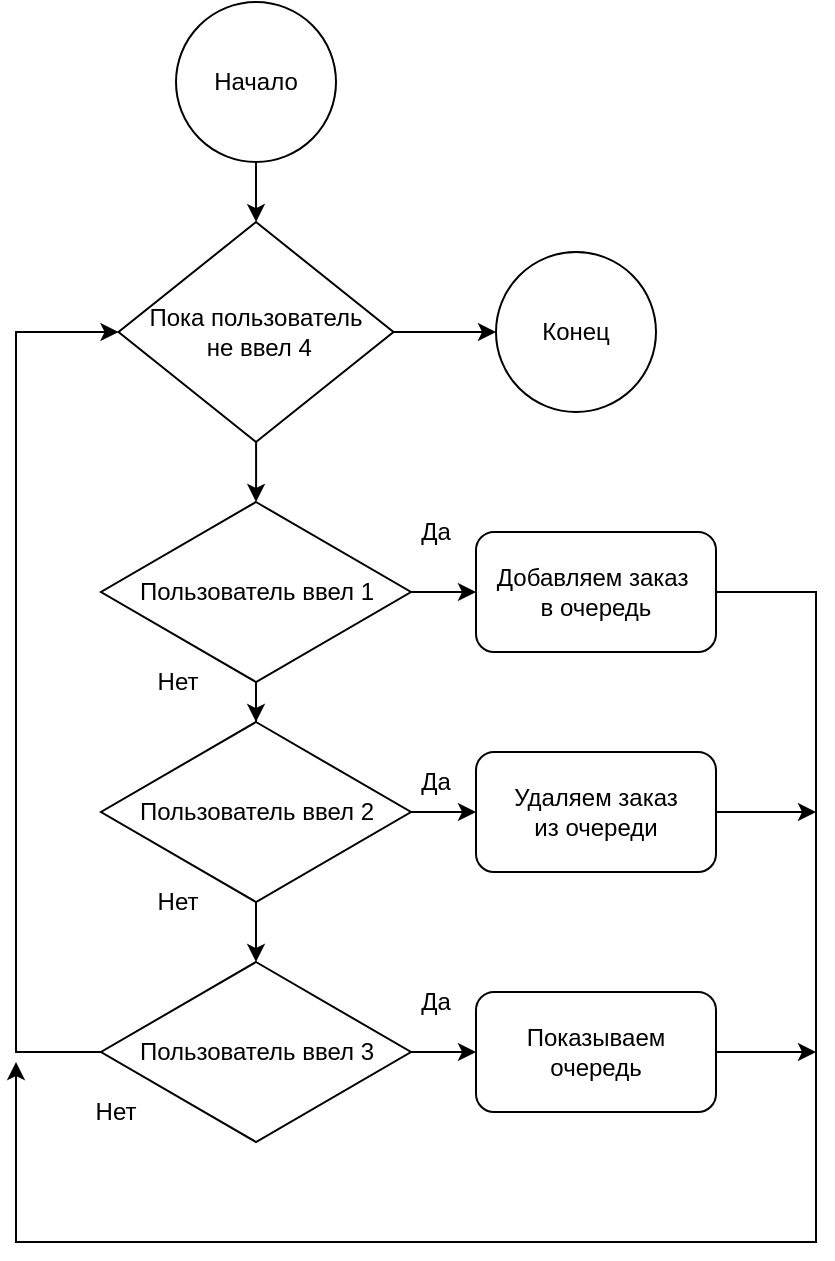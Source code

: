 <mxfile version="21.3.8" type="github">
  <diagram name="Страница 1" id="t51-01wL2G1vsegapOZN">
    <mxGraphModel dx="1434" dy="796" grid="1" gridSize="10" guides="1" tooltips="1" connect="1" arrows="1" fold="1" page="1" pageScale="1" pageWidth="827" pageHeight="1169" math="0" shadow="0">
      <root>
        <mxCell id="0" />
        <mxCell id="1" parent="0" />
        <mxCell id="7dKSkmbmstNWWW0OIYT7-43" value="" style="edgeStyle=orthogonalEdgeStyle;rounded=0;orthogonalLoop=1;jettySize=auto;html=1;" edge="1" parent="1" source="7dKSkmbmstNWWW0OIYT7-3" target="7dKSkmbmstNWWW0OIYT7-35">
          <mxGeometry relative="1" as="geometry" />
        </mxCell>
        <mxCell id="7dKSkmbmstNWWW0OIYT7-3" value="Начало" style="ellipse;whiteSpace=wrap;html=1;aspect=fixed;" vertex="1" parent="1">
          <mxGeometry x="160" y="100" width="80" height="80" as="geometry" />
        </mxCell>
        <mxCell id="7dKSkmbmstNWWW0OIYT7-36" value="" style="edgeStyle=orthogonalEdgeStyle;rounded=0;orthogonalLoop=1;jettySize=auto;html=1;" edge="1" parent="1" source="7dKSkmbmstNWWW0OIYT7-31" target="7dKSkmbmstNWWW0OIYT7-33">
          <mxGeometry relative="1" as="geometry" />
        </mxCell>
        <mxCell id="7dKSkmbmstNWWW0OIYT7-47" value="" style="edgeStyle=orthogonalEdgeStyle;rounded=0;orthogonalLoop=1;jettySize=auto;html=1;" edge="1" parent="1" source="7dKSkmbmstNWWW0OIYT7-31" target="7dKSkmbmstNWWW0OIYT7-46">
          <mxGeometry relative="1" as="geometry" />
        </mxCell>
        <mxCell id="7dKSkmbmstNWWW0OIYT7-31" value="Пользователь ввел 1" style="rhombus;whiteSpace=wrap;html=1;" vertex="1" parent="1">
          <mxGeometry x="122.5" y="350" width="155" height="90" as="geometry" />
        </mxCell>
        <mxCell id="7dKSkmbmstNWWW0OIYT7-37" value="" style="edgeStyle=orthogonalEdgeStyle;rounded=0;orthogonalLoop=1;jettySize=auto;html=1;" edge="1" parent="1" source="7dKSkmbmstNWWW0OIYT7-33" target="7dKSkmbmstNWWW0OIYT7-34">
          <mxGeometry relative="1" as="geometry" />
        </mxCell>
        <mxCell id="7dKSkmbmstNWWW0OIYT7-49" value="" style="edgeStyle=orthogonalEdgeStyle;rounded=0;orthogonalLoop=1;jettySize=auto;html=1;" edge="1" parent="1" source="7dKSkmbmstNWWW0OIYT7-33" target="7dKSkmbmstNWWW0OIYT7-48">
          <mxGeometry relative="1" as="geometry" />
        </mxCell>
        <mxCell id="7dKSkmbmstNWWW0OIYT7-33" value="Пользователь ввел 2" style="rhombus;whiteSpace=wrap;html=1;" vertex="1" parent="1">
          <mxGeometry x="122.5" y="460" width="155" height="90" as="geometry" />
        </mxCell>
        <mxCell id="7dKSkmbmstNWWW0OIYT7-51" value="" style="edgeStyle=orthogonalEdgeStyle;rounded=0;orthogonalLoop=1;jettySize=auto;html=1;" edge="1" parent="1" source="7dKSkmbmstNWWW0OIYT7-34" target="7dKSkmbmstNWWW0OIYT7-50">
          <mxGeometry relative="1" as="geometry" />
        </mxCell>
        <mxCell id="7dKSkmbmstNWWW0OIYT7-34" value="Пользователь ввел 3" style="rhombus;whiteSpace=wrap;html=1;" vertex="1" parent="1">
          <mxGeometry x="122.5" y="580" width="155" height="90" as="geometry" />
        </mxCell>
        <mxCell id="7dKSkmbmstNWWW0OIYT7-45" value="" style="edgeStyle=orthogonalEdgeStyle;rounded=0;orthogonalLoop=1;jettySize=auto;html=1;" edge="1" parent="1" source="7dKSkmbmstNWWW0OIYT7-35" target="7dKSkmbmstNWWW0OIYT7-31">
          <mxGeometry relative="1" as="geometry" />
        </mxCell>
        <mxCell id="7dKSkmbmstNWWW0OIYT7-55" value="" style="edgeStyle=orthogonalEdgeStyle;rounded=0;orthogonalLoop=1;jettySize=auto;html=1;" edge="1" parent="1" source="7dKSkmbmstNWWW0OIYT7-35" target="7dKSkmbmstNWWW0OIYT7-54">
          <mxGeometry relative="1" as="geometry" />
        </mxCell>
        <mxCell id="7dKSkmbmstNWWW0OIYT7-35" value="Пока пользователь&lt;br&gt;&amp;nbsp;не ввел 4" style="rhombus;whiteSpace=wrap;html=1;" vertex="1" parent="1">
          <mxGeometry x="131.25" y="210" width="137.5" height="110" as="geometry" />
        </mxCell>
        <mxCell id="7dKSkmbmstNWWW0OIYT7-39" value="Нет" style="text;html=1;strokeColor=none;fillColor=none;align=center;verticalAlign=middle;whiteSpace=wrap;rounded=0;" vertex="1" parent="1">
          <mxGeometry x="131.25" y="425" width="60" height="30" as="geometry" />
        </mxCell>
        <mxCell id="7dKSkmbmstNWWW0OIYT7-40" value="Нет" style="text;html=1;strokeColor=none;fillColor=none;align=center;verticalAlign=middle;whiteSpace=wrap;rounded=0;" vertex="1" parent="1">
          <mxGeometry x="131.25" y="535" width="60" height="30" as="geometry" />
        </mxCell>
        <mxCell id="7dKSkmbmstNWWW0OIYT7-46" value="Добавляем заказ&amp;nbsp;&lt;br&gt;в очередь" style="rounded=1;whiteSpace=wrap;html=1;" vertex="1" parent="1">
          <mxGeometry x="310" y="365" width="120" height="60" as="geometry" />
        </mxCell>
        <mxCell id="7dKSkmbmstNWWW0OIYT7-48" value="Удаляем заказ&lt;br&gt;из очереди" style="rounded=1;whiteSpace=wrap;html=1;" vertex="1" parent="1">
          <mxGeometry x="310" y="475" width="120" height="60" as="geometry" />
        </mxCell>
        <mxCell id="7dKSkmbmstNWWW0OIYT7-50" value="Показываем очередь" style="rounded=1;whiteSpace=wrap;html=1;" vertex="1" parent="1">
          <mxGeometry x="310" y="595" width="120" height="60" as="geometry" />
        </mxCell>
        <mxCell id="7dKSkmbmstNWWW0OIYT7-52" value="" style="endArrow=classic;html=1;rounded=0;exitX=0;exitY=0.5;exitDx=0;exitDy=0;entryX=0;entryY=0.5;entryDx=0;entryDy=0;" edge="1" parent="1" source="7dKSkmbmstNWWW0OIYT7-34" target="7dKSkmbmstNWWW0OIYT7-35">
          <mxGeometry width="50" height="50" relative="1" as="geometry">
            <mxPoint y="690" as="sourcePoint" />
            <mxPoint x="50" y="640" as="targetPoint" />
            <Array as="points">
              <mxPoint x="80" y="625" />
              <mxPoint x="80" y="265" />
            </Array>
          </mxGeometry>
        </mxCell>
        <mxCell id="7dKSkmbmstNWWW0OIYT7-53" value="Нет" style="text;html=1;strokeColor=none;fillColor=none;align=center;verticalAlign=middle;whiteSpace=wrap;rounded=0;" vertex="1" parent="1">
          <mxGeometry x="100" y="640" width="60" height="30" as="geometry" />
        </mxCell>
        <mxCell id="7dKSkmbmstNWWW0OIYT7-54" value="Конец" style="ellipse;whiteSpace=wrap;html=1;" vertex="1" parent="1">
          <mxGeometry x="320" y="225" width="80" height="80" as="geometry" />
        </mxCell>
        <mxCell id="7dKSkmbmstNWWW0OIYT7-56" value="" style="endArrow=classic;html=1;rounded=0;exitX=1;exitY=0.5;exitDx=0;exitDy=0;" edge="1" parent="1" source="7dKSkmbmstNWWW0OIYT7-46">
          <mxGeometry width="50" height="50" relative="1" as="geometry">
            <mxPoint x="460" y="400" as="sourcePoint" />
            <mxPoint x="80" y="630" as="targetPoint" />
            <Array as="points">
              <mxPoint x="480" y="395" />
              <mxPoint x="480" y="720" />
              <mxPoint x="80" y="720" />
            </Array>
          </mxGeometry>
        </mxCell>
        <mxCell id="7dKSkmbmstNWWW0OIYT7-57" value="" style="endArrow=classic;html=1;rounded=0;exitX=1;exitY=0.5;exitDx=0;exitDy=0;" edge="1" parent="1" source="7dKSkmbmstNWWW0OIYT7-48">
          <mxGeometry width="50" height="50" relative="1" as="geometry">
            <mxPoint x="490" y="550" as="sourcePoint" />
            <mxPoint x="480" y="505" as="targetPoint" />
          </mxGeometry>
        </mxCell>
        <mxCell id="7dKSkmbmstNWWW0OIYT7-58" value="" style="endArrow=classic;html=1;rounded=0;exitX=1;exitY=0.5;exitDx=0;exitDy=0;" edge="1" parent="1" source="7dKSkmbmstNWWW0OIYT7-50">
          <mxGeometry width="50" height="50" relative="1" as="geometry">
            <mxPoint x="560" y="760" as="sourcePoint" />
            <mxPoint x="480" y="625" as="targetPoint" />
          </mxGeometry>
        </mxCell>
        <mxCell id="7dKSkmbmstNWWW0OIYT7-59" value="Да" style="text;html=1;strokeColor=none;fillColor=none;align=center;verticalAlign=middle;whiteSpace=wrap;rounded=0;" vertex="1" parent="1">
          <mxGeometry x="260" y="585" width="60" height="30" as="geometry" />
        </mxCell>
        <mxCell id="7dKSkmbmstNWWW0OIYT7-60" value="Да" style="text;html=1;strokeColor=none;fillColor=none;align=center;verticalAlign=middle;whiteSpace=wrap;rounded=0;" vertex="1" parent="1">
          <mxGeometry x="260" y="475" width="60" height="30" as="geometry" />
        </mxCell>
        <mxCell id="7dKSkmbmstNWWW0OIYT7-61" value="Да" style="text;html=1;strokeColor=none;fillColor=none;align=center;verticalAlign=middle;whiteSpace=wrap;rounded=0;" vertex="1" parent="1">
          <mxGeometry x="260" y="350" width="60" height="30" as="geometry" />
        </mxCell>
      </root>
    </mxGraphModel>
  </diagram>
</mxfile>
